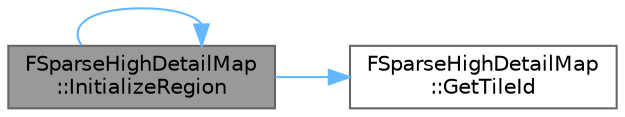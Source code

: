 digraph "FSparseHighDetailMap::InitializeRegion"
{
 // INTERACTIVE_SVG=YES
 // LATEX_PDF_SIZE
  bgcolor="transparent";
  edge [fontname=Helvetica,fontsize=10,labelfontname=Helvetica,labelfontsize=10];
  node [fontname=Helvetica,fontsize=10,shape=box,height=0.2,width=0.4];
  rankdir="LR";
  Node1 [id="Node000001",label="FSparseHighDetailMap\l::InitializeRegion",height=0.2,width=0.4,color="gray40", fillcolor="grey60", style="filled", fontcolor="black",tooltip=" "];
  Node1 -> Node2 [id="edge1_Node000001_Node000002",color="steelblue1",style="solid",tooltip=" "];
  Node2 [id="Node000002",label="FSparseHighDetailMap\l::GetTileId",height=0.2,width=0.4,color="grey40", fillcolor="white", style="filled",URL="$d1/d85/classFSparseHighDetailMap.html#ad180ae90a8836d5a4cfe1e9e7059a908",tooltip=" "];
  Node1 -> Node1 [id="edge2_Node000001_Node000001",color="steelblue1",style="solid",tooltip=" "];
}
